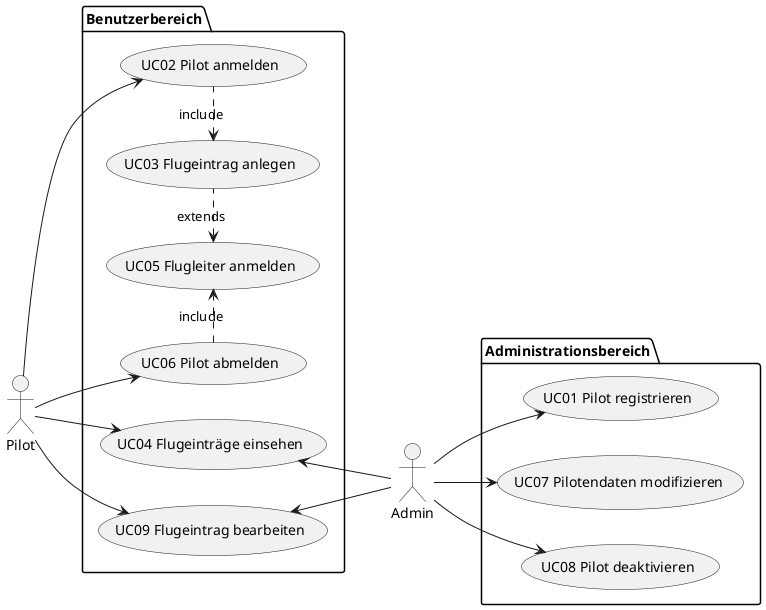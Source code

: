 
@startuml UC-model
left to right direction
"Admin" as ac01
"Pilot" as ac02
package Benutzerbereich {
    "UC02 Pilot anmelden" as (uc02) 
    "UC03 Flugeintrag anlegen" as (uc03)
    "UC04 Flugeinträge einsehen" as (uc04)
    "UC05 Flugleiter anmelden" as (uc05)
    "UC06 Pilot abmelden" as (uc06)
    "UC09 Flugeintrag bearbeiten" as (uc09)
}

package Administrationsbereich {
    "UC01 Pilot registrieren" as (uc01)
    "UC07 Pilotendaten modifizieren" as (uc07)
    "UC08 Pilot deaktivieren" as (uc08)

}
ac01 -d-> uc01
ac01 -u-> uc04
ac01 -d-> uc07
ac01 -d-> uc08
ac01 -u-> uc09
ac02 -d-> uc02
ac02 -d-> uc06
ac02 -u-> uc09
ac02 -u-> uc04
uc02 .l.> uc03 :include
uc03 .l.> uc05 :extends
uc06 .r.> uc05 :include
@enduml
